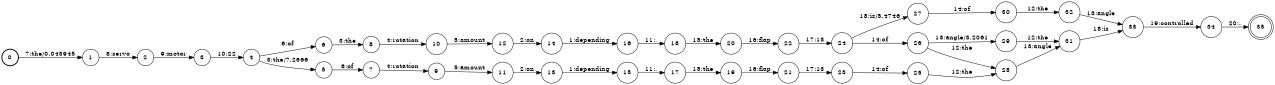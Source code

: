 digraph FST {
rankdir = LR;
size = "8.5,11";
label = "";
center = 1;
orientation = Portrait;
ranksep = "0.4";
nodesep = "0.25";
0 [label = "0", shape = circle, style = bold, fontsize = 14]
	0 -> 1 [label = "7:the/0.043945", fontsize = 14];
1 [label = "1", shape = circle, style = solid, fontsize = 14]
	1 -> 2 [label = "8:servo", fontsize = 14];
2 [label = "2", shape = circle, style = solid, fontsize = 14]
	2 -> 3 [label = "9:motor", fontsize = 14];
3 [label = "3", shape = circle, style = solid, fontsize = 14]
	3 -> 4 [label = "10:22", fontsize = 14];
4 [label = "4", shape = circle, style = solid, fontsize = 14]
	4 -> 6 [label = "6:of", fontsize = 14];
	4 -> 5 [label = "3:the/7.2666", fontsize = 14];
5 [label = "5", shape = circle, style = solid, fontsize = 14]
	5 -> 7 [label = "6:of", fontsize = 14];
6 [label = "6", shape = circle, style = solid, fontsize = 14]
	6 -> 8 [label = "3:the", fontsize = 14];
7 [label = "7", shape = circle, style = solid, fontsize = 14]
	7 -> 9 [label = "4:rotation", fontsize = 14];
8 [label = "8", shape = circle, style = solid, fontsize = 14]
	8 -> 10 [label = "4:rotation", fontsize = 14];
9 [label = "9", shape = circle, style = solid, fontsize = 14]
	9 -> 11 [label = "5:amount", fontsize = 14];
10 [label = "10", shape = circle, style = solid, fontsize = 14]
	10 -> 12 [label = "5:amount", fontsize = 14];
11 [label = "11", shape = circle, style = solid, fontsize = 14]
	11 -> 13 [label = "2:on", fontsize = 14];
12 [label = "12", shape = circle, style = solid, fontsize = 14]
	12 -> 14 [label = "2:on", fontsize = 14];
13 [label = "13", shape = circle, style = solid, fontsize = 14]
	13 -> 15 [label = "1:depending", fontsize = 14];
14 [label = "14", shape = circle, style = solid, fontsize = 14]
	14 -> 16 [label = "1:depending", fontsize = 14];
15 [label = "15", shape = circle, style = solid, fontsize = 14]
	15 -> 17 [label = "11:,", fontsize = 14];
16 [label = "16", shape = circle, style = solid, fontsize = 14]
	16 -> 18 [label = "11:,", fontsize = 14];
17 [label = "17", shape = circle, style = solid, fontsize = 14]
	17 -> 19 [label = "15:the", fontsize = 14];
18 [label = "18", shape = circle, style = solid, fontsize = 14]
	18 -> 20 [label = "15:the", fontsize = 14];
19 [label = "19", shape = circle, style = solid, fontsize = 14]
	19 -> 21 [label = "16:flap", fontsize = 14];
20 [label = "20", shape = circle, style = solid, fontsize = 14]
	20 -> 22 [label = "16:flap", fontsize = 14];
21 [label = "21", shape = circle, style = solid, fontsize = 14]
	21 -> 23 [label = "17:13", fontsize = 14];
22 [label = "22", shape = circle, style = solid, fontsize = 14]
	22 -> 24 [label = "17:13", fontsize = 14];
23 [label = "23", shape = circle, style = solid, fontsize = 14]
	23 -> 25 [label = "14:of", fontsize = 14];
24 [label = "24", shape = circle, style = solid, fontsize = 14]
	24 -> 26 [label = "14:of", fontsize = 14];
	24 -> 27 [label = "18:is/5.4746", fontsize = 14];
25 [label = "25", shape = circle, style = solid, fontsize = 14]
	25 -> 28 [label = "12:the", fontsize = 14];
26 [label = "26", shape = circle, style = solid, fontsize = 14]
	26 -> 28 [label = "12:the", fontsize = 14];
	26 -> 29 [label = "13:angle/3.2061", fontsize = 14];
27 [label = "27", shape = circle, style = solid, fontsize = 14]
	27 -> 30 [label = "14:of", fontsize = 14];
28 [label = "28", shape = circle, style = solid, fontsize = 14]
	28 -> 31 [label = "13:angle", fontsize = 14];
29 [label = "29", shape = circle, style = solid, fontsize = 14]
	29 -> 31 [label = "12:the", fontsize = 14];
30 [label = "30", shape = circle, style = solid, fontsize = 14]
	30 -> 32 [label = "12:the", fontsize = 14];
31 [label = "31", shape = circle, style = solid, fontsize = 14]
	31 -> 33 [label = "18:is", fontsize = 14];
32 [label = "32", shape = circle, style = solid, fontsize = 14]
	32 -> 33 [label = "13:angle", fontsize = 14];
33 [label = "33", shape = circle, style = solid, fontsize = 14]
	33 -> 34 [label = "19:controlled", fontsize = 14];
34 [label = "34", shape = circle, style = solid, fontsize = 14]
	34 -> 35 [label = "20:.", fontsize = 14];
35 [label = "35", shape = doublecircle, style = solid, fontsize = 14]
}
